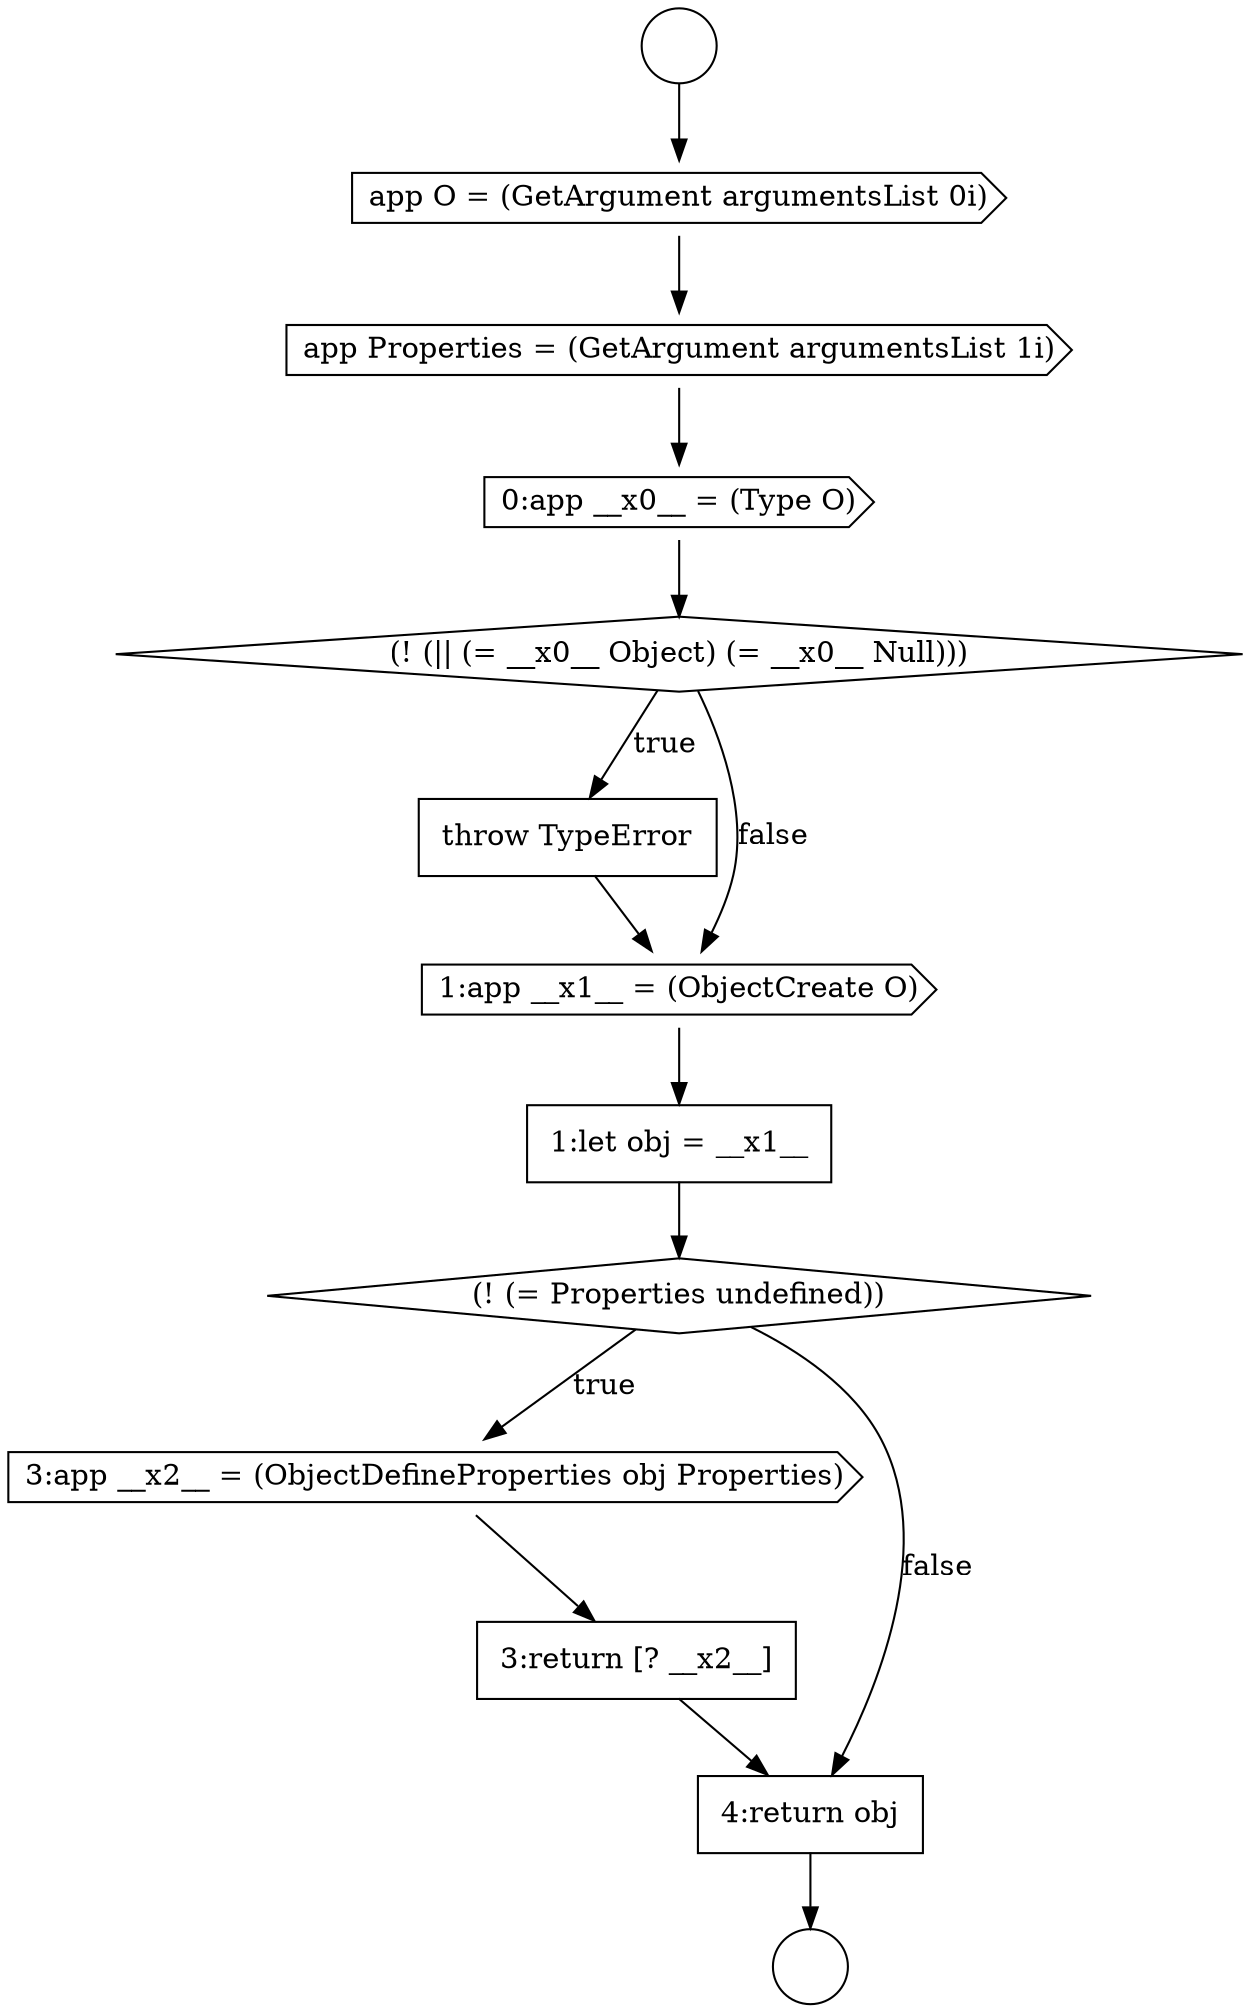 digraph {
  node10616 [shape=cds, label=<<font color="black">app Properties = (GetArgument argumentsList 1i)</font>> color="black" fillcolor="white" style=filled]
  node10619 [shape=none, margin=0, label=<<font color="black">
    <table border="0" cellborder="1" cellspacing="0" cellpadding="10">
      <tr><td align="left">throw TypeError</td></tr>
    </table>
  </font>> color="black" fillcolor="white" style=filled]
  node10623 [shape=cds, label=<<font color="black">3:app __x2__ = (ObjectDefineProperties obj Properties)</font>> color="black" fillcolor="white" style=filled]
  node10615 [shape=cds, label=<<font color="black">app O = (GetArgument argumentsList 0i)</font>> color="black" fillcolor="white" style=filled]
  node10620 [shape=cds, label=<<font color="black">1:app __x1__ = (ObjectCreate O)</font>> color="black" fillcolor="white" style=filled]
  node10625 [shape=none, margin=0, label=<<font color="black">
    <table border="0" cellborder="1" cellspacing="0" cellpadding="10">
      <tr><td align="left">4:return obj</td></tr>
    </table>
  </font>> color="black" fillcolor="white" style=filled]
  node10621 [shape=none, margin=0, label=<<font color="black">
    <table border="0" cellborder="1" cellspacing="0" cellpadding="10">
      <tr><td align="left">1:let obj = __x1__</td></tr>
    </table>
  </font>> color="black" fillcolor="white" style=filled]
  node10617 [shape=cds, label=<<font color="black">0:app __x0__ = (Type O)</font>> color="black" fillcolor="white" style=filled]
  node10613 [shape=circle label=" " color="black" fillcolor="white" style=filled]
  node10622 [shape=diamond, label=<<font color="black">(! (= Properties undefined))</font>> color="black" fillcolor="white" style=filled]
  node10618 [shape=diamond, label=<<font color="black">(! (|| (= __x0__ Object) (= __x0__ Null)))</font>> color="black" fillcolor="white" style=filled]
  node10614 [shape=circle label=" " color="black" fillcolor="white" style=filled]
  node10624 [shape=none, margin=0, label=<<font color="black">
    <table border="0" cellborder="1" cellspacing="0" cellpadding="10">
      <tr><td align="left">3:return [? __x2__]</td></tr>
    </table>
  </font>> color="black" fillcolor="white" style=filled]
  node10619 -> node10620 [ color="black"]
  node10618 -> node10619 [label=<<font color="black">true</font>> color="black"]
  node10618 -> node10620 [label=<<font color="black">false</font>> color="black"]
  node10617 -> node10618 [ color="black"]
  node10622 -> node10623 [label=<<font color="black">true</font>> color="black"]
  node10622 -> node10625 [label=<<font color="black">false</font>> color="black"]
  node10613 -> node10615 [ color="black"]
  node10625 -> node10614 [ color="black"]
  node10620 -> node10621 [ color="black"]
  node10616 -> node10617 [ color="black"]
  node10623 -> node10624 [ color="black"]
  node10615 -> node10616 [ color="black"]
  node10621 -> node10622 [ color="black"]
  node10624 -> node10625 [ color="black"]
}
